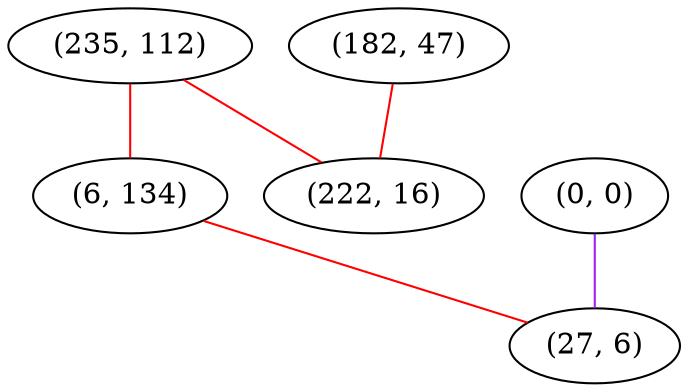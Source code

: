 graph "" {
"(235, 112)";
"(0, 0)";
"(6, 134)";
"(182, 47)";
"(27, 6)";
"(222, 16)";
"(235, 112)" -- "(222, 16)"  [color=red, key=0, weight=1];
"(235, 112)" -- "(6, 134)"  [color=red, key=0, weight=1];
"(0, 0)" -- "(27, 6)"  [color=purple, key=0, weight=4];
"(6, 134)" -- "(27, 6)"  [color=red, key=0, weight=1];
"(182, 47)" -- "(222, 16)"  [color=red, key=0, weight=1];
}
